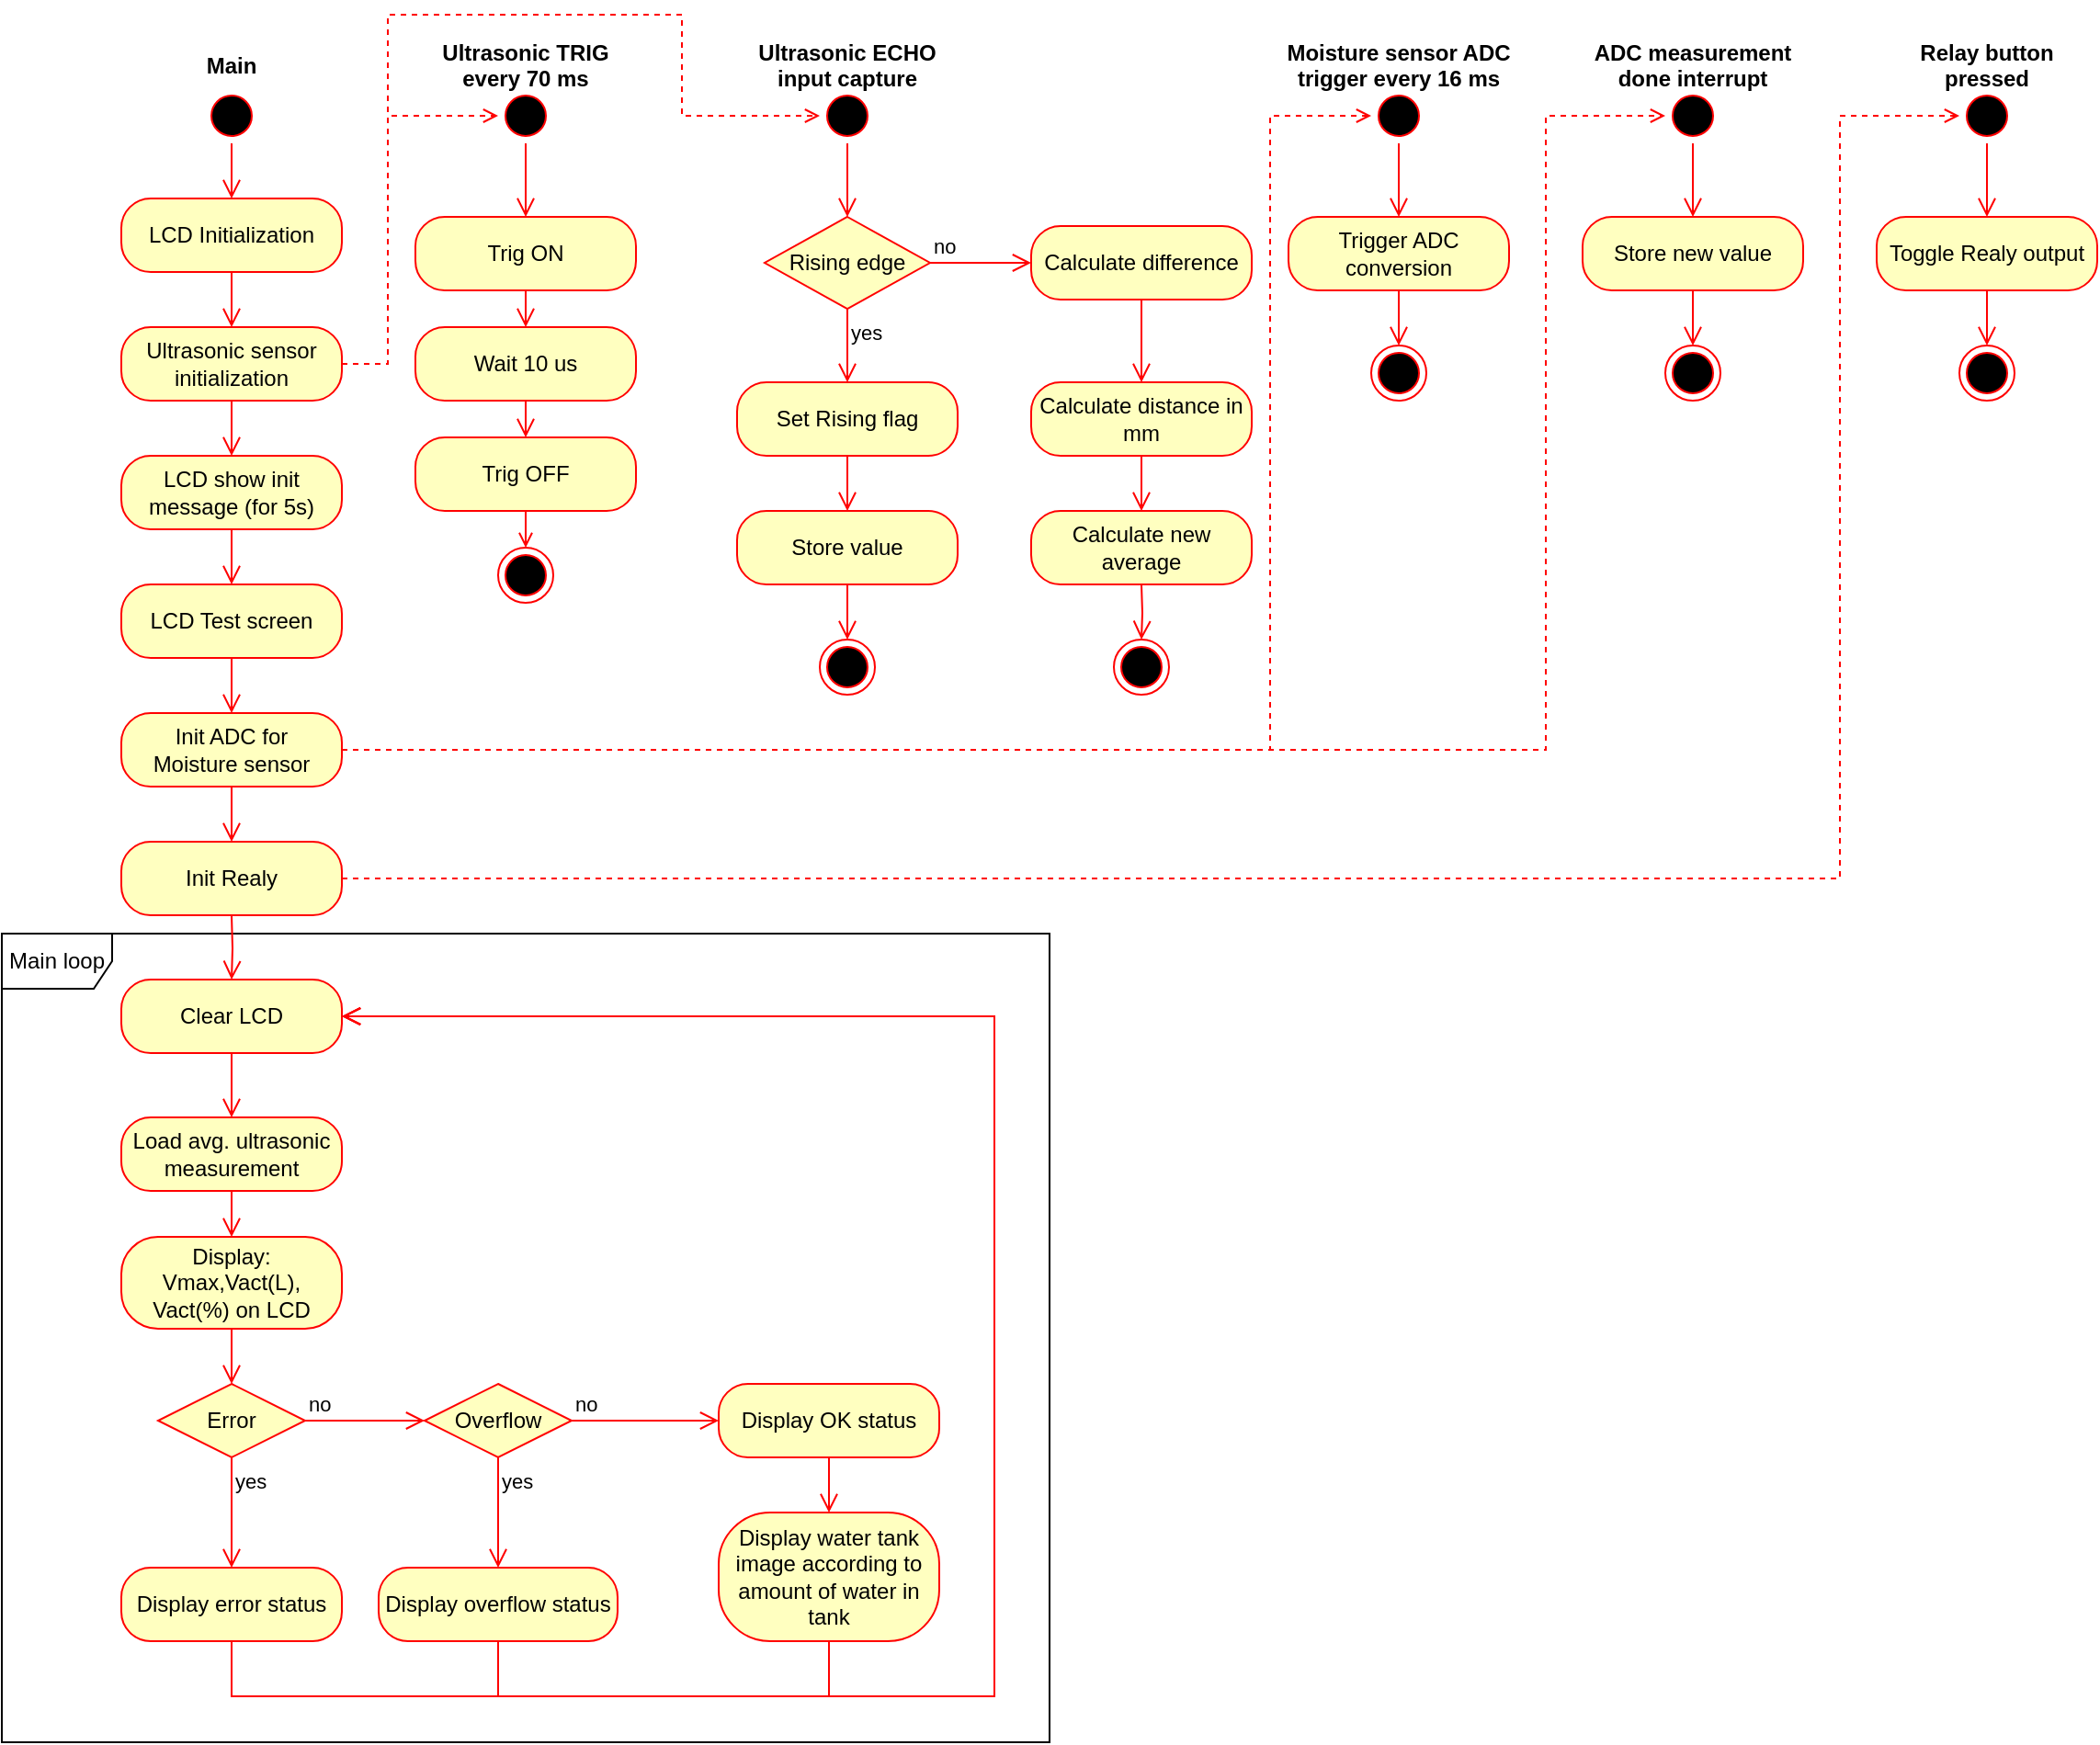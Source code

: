 <mxfile version="15.8.4" type="device"><diagram id="z1nekGf8eW0a7RWI4xDd" name="Page-1"><mxGraphModel dx="1422" dy="857" grid="1" gridSize="10" guides="1" tooltips="1" connect="1" arrows="1" fold="1" page="1" pageScale="1" pageWidth="1654" pageHeight="1169" math="0" shadow="0"><root><mxCell id="0"/><mxCell id="1" parent="0"/><mxCell id="4L7bsbjiRuO6WVenPrlL-49" value="Main loop" style="shape=umlFrame;whiteSpace=wrap;html=1;" vertex="1" parent="1"><mxGeometry x="20" y="540" width="570" height="440" as="geometry"/></mxCell><mxCell id="4L7bsbjiRuO6WVenPrlL-2" value="" style="ellipse;html=1;shape=startState;fillColor=#000000;strokeColor=#ff0000;" vertex="1" parent="1"><mxGeometry x="130" y="80" width="30" height="30" as="geometry"/></mxCell><mxCell id="4L7bsbjiRuO6WVenPrlL-3" value="" style="edgeStyle=orthogonalEdgeStyle;html=1;verticalAlign=bottom;endArrow=open;endSize=8;strokeColor=#ff0000;rounded=0;entryX=0.5;entryY=0;entryDx=0;entryDy=0;" edge="1" source="4L7bsbjiRuO6WVenPrlL-2" parent="1" target="4L7bsbjiRuO6WVenPrlL-5"><mxGeometry relative="1" as="geometry"><mxPoint x="145" y="170" as="targetPoint"/></mxGeometry></mxCell><mxCell id="4L7bsbjiRuO6WVenPrlL-4" value="Main" style="text;align=center;fontStyle=1;verticalAlign=middle;spacingLeft=3;spacingRight=3;strokeColor=none;rotatable=0;points=[[0,0.5],[1,0.5]];portConstraint=eastwest;" vertex="1" parent="1"><mxGeometry x="105" y="54" width="80" height="26" as="geometry"/></mxCell><mxCell id="4L7bsbjiRuO6WVenPrlL-5" value="LCD Initialization" style="rounded=1;whiteSpace=wrap;html=1;arcSize=40;fontColor=#000000;fillColor=#ffffc0;strokeColor=#ff0000;" vertex="1" parent="1"><mxGeometry x="85" y="140" width="120" height="40" as="geometry"/></mxCell><mxCell id="4L7bsbjiRuO6WVenPrlL-6" value="" style="edgeStyle=orthogonalEdgeStyle;html=1;verticalAlign=bottom;endArrow=open;endSize=8;strokeColor=#ff0000;rounded=0;entryX=0.5;entryY=0;entryDx=0;entryDy=0;" edge="1" source="4L7bsbjiRuO6WVenPrlL-5" parent="1" target="4L7bsbjiRuO6WVenPrlL-7"><mxGeometry relative="1" as="geometry"><mxPoint x="145" y="220" as="targetPoint"/></mxGeometry></mxCell><mxCell id="4L7bsbjiRuO6WVenPrlL-104" style="edgeStyle=orthogonalEdgeStyle;rounded=0;orthogonalLoop=1;jettySize=auto;html=1;exitX=1;exitY=0.5;exitDx=0;exitDy=0;entryX=0;entryY=0.5;entryDx=0;entryDy=0;endArrow=open;endFill=1;strokeColor=#FF0000;dashed=1;" edge="1" parent="1" source="4L7bsbjiRuO6WVenPrlL-7" target="4L7bsbjiRuO6WVenPrlL-56"><mxGeometry relative="1" as="geometry"><Array as="points"><mxPoint x="230" y="230"/><mxPoint x="230" y="95"/></Array></mxGeometry></mxCell><mxCell id="4L7bsbjiRuO6WVenPrlL-105" style="edgeStyle=orthogonalEdgeStyle;rounded=0;orthogonalLoop=1;jettySize=auto;html=1;exitX=1;exitY=0.5;exitDx=0;exitDy=0;entryX=0;entryY=0.5;entryDx=0;entryDy=0;dashed=1;endArrow=open;endFill=1;strokeColor=#FF0000;" edge="1" parent="1" source="4L7bsbjiRuO6WVenPrlL-7" target="4L7bsbjiRuO6WVenPrlL-67"><mxGeometry relative="1" as="geometry"><Array as="points"><mxPoint x="230" y="230"/><mxPoint x="230" y="40"/><mxPoint x="390" y="40"/><mxPoint x="390" y="95"/></Array></mxGeometry></mxCell><mxCell id="4L7bsbjiRuO6WVenPrlL-7" value="Ultrasonic sensor initialization" style="rounded=1;whiteSpace=wrap;html=1;arcSize=40;fontColor=#000000;fillColor=#ffffc0;strokeColor=#ff0000;" vertex="1" parent="1"><mxGeometry x="85" y="210" width="120" height="40" as="geometry"/></mxCell><mxCell id="4L7bsbjiRuO6WVenPrlL-8" value="LCD show init message (for 5s)" style="rounded=1;whiteSpace=wrap;html=1;arcSize=40;fontColor=#000000;fillColor=#ffffc0;strokeColor=#ff0000;" vertex="1" parent="1"><mxGeometry x="85" y="280" width="120" height="40" as="geometry"/></mxCell><mxCell id="4L7bsbjiRuO6WVenPrlL-10" value="" style="edgeStyle=orthogonalEdgeStyle;html=1;verticalAlign=bottom;endArrow=open;endSize=8;strokeColor=#ff0000;rounded=0;entryX=0.5;entryY=0;entryDx=0;entryDy=0;exitX=0.5;exitY=1;exitDx=0;exitDy=0;" edge="1" parent="1" source="4L7bsbjiRuO6WVenPrlL-7" target="4L7bsbjiRuO6WVenPrlL-8"><mxGeometry relative="1" as="geometry"><mxPoint x="140" y="280" as="targetPoint"/><mxPoint x="140" y="250" as="sourcePoint"/></mxGeometry></mxCell><mxCell id="4L7bsbjiRuO6WVenPrlL-11" value="LCD Test screen" style="rounded=1;whiteSpace=wrap;html=1;arcSize=40;fontColor=#000000;fillColor=#ffffc0;strokeColor=#ff0000;" vertex="1" parent="1"><mxGeometry x="85" y="350" width="120" height="40" as="geometry"/></mxCell><mxCell id="4L7bsbjiRuO6WVenPrlL-13" value="" style="edgeStyle=orthogonalEdgeStyle;html=1;verticalAlign=bottom;endArrow=open;endSize=8;strokeColor=#ff0000;rounded=0;entryX=0.5;entryY=0;entryDx=0;entryDy=0;exitX=0.5;exitY=1;exitDx=0;exitDy=0;" edge="1" parent="1" source="4L7bsbjiRuO6WVenPrlL-8" target="4L7bsbjiRuO6WVenPrlL-11"><mxGeometry relative="1" as="geometry"><mxPoint x="155" y="290" as="targetPoint"/><mxPoint x="155" y="260" as="sourcePoint"/></mxGeometry></mxCell><mxCell id="4L7bsbjiRuO6WVenPrlL-16" value="" style="edgeStyle=orthogonalEdgeStyle;html=1;verticalAlign=bottom;endArrow=open;endSize=8;strokeColor=#ff0000;rounded=0;entryX=0.5;entryY=0;entryDx=0;entryDy=0;exitX=0.5;exitY=1;exitDx=0;exitDy=0;" edge="1" parent="1" source="4L7bsbjiRuO6WVenPrlL-11"><mxGeometry relative="1" as="geometry"><mxPoint x="145" y="420.0" as="targetPoint"/><mxPoint x="145" y="400" as="sourcePoint"/><Array as="points"/></mxGeometry></mxCell><mxCell id="4L7bsbjiRuO6WVenPrlL-25" style="edgeStyle=orthogonalEdgeStyle;html=1;verticalAlign=bottom;endArrow=open;endSize=8;strokeColor=#ff0000;rounded=0;entryX=0.5;entryY=0;entryDx=0;entryDy=0;exitX=0.5;exitY=1;exitDx=0;exitDy=0;" edge="1" parent="1" target="4L7bsbjiRuO6WVenPrlL-23"><mxGeometry relative="1" as="geometry"><mxPoint x="145" y="530" as="sourcePoint"/></mxGeometry></mxCell><mxCell id="4L7bsbjiRuO6WVenPrlL-106" style="edgeStyle=orthogonalEdgeStyle;rounded=0;orthogonalLoop=1;jettySize=auto;html=1;exitX=1;exitY=0.5;exitDx=0;exitDy=0;entryX=0;entryY=0.5;entryDx=0;entryDy=0;dashed=1;endArrow=open;endFill=1;strokeColor=#FF0000;" edge="1" parent="1" source="4L7bsbjiRuO6WVenPrlL-109" target="4L7bsbjiRuO6WVenPrlL-86"><mxGeometry relative="1" as="geometry"><mxPoint x="205" y="510" as="sourcePoint"/><Array as="points"><mxPoint x="710" y="440"/><mxPoint x="710" y="95"/></Array></mxGeometry></mxCell><mxCell id="4L7bsbjiRuO6WVenPrlL-107" style="edgeStyle=orthogonalEdgeStyle;rounded=0;orthogonalLoop=1;jettySize=auto;html=1;exitX=1;exitY=0.5;exitDx=0;exitDy=0;entryX=0;entryY=0.5;entryDx=0;entryDy=0;dashed=1;endArrow=open;endFill=1;strokeColor=#FF0000;" edge="1" parent="1" source="4L7bsbjiRuO6WVenPrlL-109" target="4L7bsbjiRuO6WVenPrlL-92"><mxGeometry relative="1" as="geometry"><mxPoint x="205" y="510" as="sourcePoint"/><Array as="points"><mxPoint x="860" y="440"/><mxPoint x="860" y="95"/></Array></mxGeometry></mxCell><mxCell id="4L7bsbjiRuO6WVenPrlL-19" value="" style="edgeStyle=orthogonalEdgeStyle;html=1;verticalAlign=bottom;endArrow=open;endSize=8;strokeColor=#ff0000;rounded=0;entryX=0.5;entryY=0;entryDx=0;entryDy=0;exitX=0.5;exitY=1;exitDx=0;exitDy=0;" edge="1" parent="1"><mxGeometry relative="1" as="geometry"><mxPoint x="145" y="490" as="targetPoint"/><mxPoint x="145" y="460" as="sourcePoint"/><Array as="points"/></mxGeometry></mxCell><mxCell id="4L7bsbjiRuO6WVenPrlL-23" value="Clear LCD" style="rounded=1;whiteSpace=wrap;html=1;arcSize=40;fontColor=#000000;fillColor=#ffffc0;strokeColor=#ff0000;" vertex="1" parent="1"><mxGeometry x="85" y="565" width="120" height="40" as="geometry"/></mxCell><mxCell id="4L7bsbjiRuO6WVenPrlL-28" value="Display:&lt;br&gt;Vmax,Vact(L),&lt;br&gt;Vact(%) on LCD" style="rounded=1;whiteSpace=wrap;html=1;arcSize=40;fontColor=#000000;fillColor=#ffffc0;strokeColor=#ff0000;" vertex="1" parent="1"><mxGeometry x="85" y="705" width="120" height="50" as="geometry"/></mxCell><mxCell id="4L7bsbjiRuO6WVenPrlL-30" value="Error" style="rhombus;whiteSpace=wrap;html=1;fillColor=#ffffc0;strokeColor=#ff0000;" vertex="1" parent="1"><mxGeometry x="105" y="785" width="80" height="40" as="geometry"/></mxCell><mxCell id="4L7bsbjiRuO6WVenPrlL-31" value="no" style="edgeStyle=orthogonalEdgeStyle;html=1;align=left;verticalAlign=bottom;endArrow=open;endSize=8;strokeColor=#ff0000;rounded=0;entryX=0;entryY=0.5;entryDx=0;entryDy=0;" edge="1" source="4L7bsbjiRuO6WVenPrlL-30" parent="1" target="4L7bsbjiRuO6WVenPrlL-35"><mxGeometry x="-1" relative="1" as="geometry"><mxPoint x="285" y="805" as="targetPoint"/></mxGeometry></mxCell><mxCell id="4L7bsbjiRuO6WVenPrlL-32" value="yes" style="edgeStyle=orthogonalEdgeStyle;html=1;align=left;verticalAlign=top;endArrow=open;endSize=8;strokeColor=#ff0000;rounded=0;" edge="1" source="4L7bsbjiRuO6WVenPrlL-30" parent="1"><mxGeometry x="-1" relative="1" as="geometry"><mxPoint x="145" y="885" as="targetPoint"/></mxGeometry></mxCell><mxCell id="4L7bsbjiRuO6WVenPrlL-34" style="edgeStyle=orthogonalEdgeStyle;html=1;verticalAlign=bottom;endArrow=open;endSize=8;strokeColor=#ff0000;rounded=0;entryX=0.5;entryY=0;entryDx=0;entryDy=0;exitX=0.5;exitY=1;exitDx=0;exitDy=0;" edge="1" parent="1" source="4L7bsbjiRuO6WVenPrlL-28" target="4L7bsbjiRuO6WVenPrlL-30"><mxGeometry relative="1" as="geometry"><mxPoint x="155" y="680" as="sourcePoint"/><mxPoint x="155" y="715" as="targetPoint"/></mxGeometry></mxCell><mxCell id="4L7bsbjiRuO6WVenPrlL-35" value="Overflow" style="rhombus;whiteSpace=wrap;html=1;fillColor=#ffffc0;strokeColor=#ff0000;" vertex="1" parent="1"><mxGeometry x="250" y="785" width="80" height="40" as="geometry"/></mxCell><mxCell id="4L7bsbjiRuO6WVenPrlL-36" value="no" style="edgeStyle=orthogonalEdgeStyle;html=1;align=left;verticalAlign=bottom;endArrow=open;endSize=8;strokeColor=#ff0000;rounded=0;" edge="1" source="4L7bsbjiRuO6WVenPrlL-35" parent="1"><mxGeometry x="-1" relative="1" as="geometry"><mxPoint x="410" y="805" as="targetPoint"/></mxGeometry></mxCell><mxCell id="4L7bsbjiRuO6WVenPrlL-37" value="yes" style="edgeStyle=orthogonalEdgeStyle;html=1;align=left;verticalAlign=top;endArrow=open;endSize=8;strokeColor=#ff0000;rounded=0;entryX=0.5;entryY=0;entryDx=0;entryDy=0;" edge="1" source="4L7bsbjiRuO6WVenPrlL-35" parent="1" target="4L7bsbjiRuO6WVenPrlL-39"><mxGeometry x="-1" relative="1" as="geometry"><mxPoint x="290" y="885" as="targetPoint"/></mxGeometry></mxCell><mxCell id="4L7bsbjiRuO6WVenPrlL-38" value="Display error status" style="rounded=1;whiteSpace=wrap;html=1;arcSize=40;fontColor=#000000;fillColor=#ffffc0;strokeColor=#ff0000;" vertex="1" parent="1"><mxGeometry x="85" y="885" width="120" height="40" as="geometry"/></mxCell><mxCell id="4L7bsbjiRuO6WVenPrlL-39" value="Display overflow status" style="rounded=1;whiteSpace=wrap;html=1;arcSize=40;fontColor=#000000;fillColor=#ffffc0;strokeColor=#ff0000;" vertex="1" parent="1"><mxGeometry x="225" y="885" width="130" height="40" as="geometry"/></mxCell><mxCell id="4L7bsbjiRuO6WVenPrlL-40" value="Display OK status" style="rounded=1;whiteSpace=wrap;html=1;arcSize=40;fontColor=#000000;fillColor=#ffffc0;strokeColor=#ff0000;" vertex="1" parent="1"><mxGeometry x="410" y="785" width="120" height="40" as="geometry"/></mxCell><mxCell id="4L7bsbjiRuO6WVenPrlL-41" value="" style="edgeStyle=orthogonalEdgeStyle;html=1;verticalAlign=bottom;endArrow=open;endSize=8;strokeColor=#ff0000;rounded=0;entryX=0.5;entryY=0;entryDx=0;entryDy=0;" edge="1" source="4L7bsbjiRuO6WVenPrlL-40" parent="1" target="4L7bsbjiRuO6WVenPrlL-42"><mxGeometry relative="1" as="geometry"><mxPoint x="470" y="885" as="targetPoint"/></mxGeometry></mxCell><mxCell id="4L7bsbjiRuO6WVenPrlL-42" value="Display water tank image according to amount of water in tank" style="rounded=1;whiteSpace=wrap;html=1;arcSize=40;fontColor=#000000;fillColor=#ffffc0;strokeColor=#ff0000;" vertex="1" parent="1"><mxGeometry x="410" y="855" width="120" height="70" as="geometry"/></mxCell><mxCell id="4L7bsbjiRuO6WVenPrlL-45" style="edgeStyle=orthogonalEdgeStyle;html=1;verticalAlign=bottom;endArrow=open;endSize=8;strokeColor=#ff0000;rounded=0;exitX=0.5;exitY=1;exitDx=0;exitDy=0;entryX=1;entryY=0.5;entryDx=0;entryDy=0;" edge="1" parent="1" source="4L7bsbjiRuO6WVenPrlL-38" target="4L7bsbjiRuO6WVenPrlL-23"><mxGeometry relative="1" as="geometry"><mxPoint x="155" y="680" as="sourcePoint"/><mxPoint x="205" y="650" as="targetPoint"/><Array as="points"><mxPoint x="145" y="955"/><mxPoint x="560" y="955"/><mxPoint x="560" y="585"/></Array></mxGeometry></mxCell><mxCell id="4L7bsbjiRuO6WVenPrlL-46" style="edgeStyle=orthogonalEdgeStyle;html=1;verticalAlign=bottom;endArrow=open;endSize=8;strokeColor=#ff0000;rounded=0;exitX=0.5;exitY=1;exitDx=0;exitDy=0;entryX=1;entryY=0.5;entryDx=0;entryDy=0;" edge="1" parent="1" source="4L7bsbjiRuO6WVenPrlL-39" target="4L7bsbjiRuO6WVenPrlL-23"><mxGeometry relative="1" as="geometry"><mxPoint x="155" y="935" as="sourcePoint"/><mxPoint x="205" y="580" as="targetPoint"/><Array as="points"><mxPoint x="290" y="955"/><mxPoint x="560" y="955"/><mxPoint x="560" y="585"/></Array></mxGeometry></mxCell><mxCell id="4L7bsbjiRuO6WVenPrlL-48" style="edgeStyle=orthogonalEdgeStyle;html=1;verticalAlign=bottom;endArrow=open;endSize=8;strokeColor=#ff0000;rounded=0;exitX=0.5;exitY=1;exitDx=0;exitDy=0;entryX=1;entryY=0.5;entryDx=0;entryDy=0;" edge="1" parent="1" source="4L7bsbjiRuO6WVenPrlL-42" target="4L7bsbjiRuO6WVenPrlL-23"><mxGeometry relative="1" as="geometry"><mxPoint x="300" y="935" as="sourcePoint"/><mxPoint x="205" y="650" as="targetPoint"/><Array as="points"><mxPoint x="470" y="955"/><mxPoint x="560" y="955"/><mxPoint x="560" y="585"/></Array></mxGeometry></mxCell><mxCell id="4L7bsbjiRuO6WVenPrlL-52" value="Load avg. ultrasonic measurement" style="rounded=1;whiteSpace=wrap;html=1;arcSize=40;fontColor=#000000;fillColor=#ffffc0;strokeColor=#ff0000;" vertex="1" parent="1"><mxGeometry x="85" y="640" width="120" height="40" as="geometry"/></mxCell><mxCell id="4L7bsbjiRuO6WVenPrlL-53" value="" style="edgeStyle=orthogonalEdgeStyle;html=1;verticalAlign=bottom;endArrow=open;endSize=8;strokeColor=#ff0000;rounded=0;entryX=0.5;entryY=0;entryDx=0;entryDy=0;" edge="1" source="4L7bsbjiRuO6WVenPrlL-52" parent="1" target="4L7bsbjiRuO6WVenPrlL-28"><mxGeometry relative="1" as="geometry"><mxPoint x="145" y="710" as="targetPoint"/></mxGeometry></mxCell><mxCell id="4L7bsbjiRuO6WVenPrlL-54" value="" style="edgeStyle=orthogonalEdgeStyle;html=1;verticalAlign=bottom;endArrow=open;endSize=8;strokeColor=#ff0000;rounded=0;entryX=0.5;entryY=0;entryDx=0;entryDy=0;exitX=0.5;exitY=1;exitDx=0;exitDy=0;" edge="1" parent="1" source="4L7bsbjiRuO6WVenPrlL-23" target="4L7bsbjiRuO6WVenPrlL-52"><mxGeometry relative="1" as="geometry"><mxPoint x="155" y="715" as="targetPoint"/><mxPoint x="155" y="690" as="sourcePoint"/></mxGeometry></mxCell><mxCell id="4L7bsbjiRuO6WVenPrlL-60" style="edgeStyle=orthogonalEdgeStyle;html=1;verticalAlign=bottom;endArrow=open;endSize=8;strokeColor=#ff0000;rounded=0;entryX=0.5;entryY=0;entryDx=0;entryDy=0;" edge="1" parent="1" source="4L7bsbjiRuO6WVenPrlL-55" target="4L7bsbjiRuO6WVenPrlL-59"><mxGeometry relative="1" as="geometry"/></mxCell><mxCell id="4L7bsbjiRuO6WVenPrlL-55" value="Trig ON" style="rounded=1;whiteSpace=wrap;html=1;arcSize=40;fontColor=#000000;fillColor=#ffffc0;strokeColor=#ff0000;" vertex="1" parent="1"><mxGeometry x="245" y="150" width="120" height="40" as="geometry"/></mxCell><mxCell id="4L7bsbjiRuO6WVenPrlL-56" value="" style="ellipse;html=1;shape=startState;fillColor=#000000;strokeColor=#ff0000;" vertex="1" parent="1"><mxGeometry x="290" y="80" width="30" height="30" as="geometry"/></mxCell><mxCell id="4L7bsbjiRuO6WVenPrlL-57" value="" style="edgeStyle=orthogonalEdgeStyle;html=1;verticalAlign=bottom;endArrow=open;endSize=8;strokeColor=#ff0000;rounded=0;entryX=0.5;entryY=0;entryDx=0;entryDy=0;" edge="1" parent="1" source="4L7bsbjiRuO6WVenPrlL-56" target="4L7bsbjiRuO6WVenPrlL-55"><mxGeometry relative="1" as="geometry"><mxPoint x="305" y="140" as="targetPoint"/></mxGeometry></mxCell><mxCell id="4L7bsbjiRuO6WVenPrlL-58" value="Ultrasonic TRIG&#10;every 70 ms" style="text;align=center;fontStyle=1;verticalAlign=middle;spacingLeft=3;spacingRight=3;strokeColor=none;rotatable=0;points=[[0,0.5],[1,0.5]];portConstraint=eastwest;" vertex="1" parent="1"><mxGeometry x="265" y="54" width="80" height="26" as="geometry"/></mxCell><mxCell id="4L7bsbjiRuO6WVenPrlL-59" value="Wait 10 us" style="rounded=1;whiteSpace=wrap;html=1;arcSize=40;fontColor=#000000;fillColor=#ffffc0;strokeColor=#ff0000;" vertex="1" parent="1"><mxGeometry x="245" y="210" width="120" height="40" as="geometry"/></mxCell><mxCell id="4L7bsbjiRuO6WVenPrlL-64" style="edgeStyle=orthogonalEdgeStyle;rounded=0;orthogonalLoop=1;jettySize=auto;html=1;exitX=0.5;exitY=1;exitDx=0;exitDy=0;entryX=0.5;entryY=0;entryDx=0;entryDy=0;endArrow=open;endFill=1;strokeColor=#FF0000;" edge="1" parent="1" source="4L7bsbjiRuO6WVenPrlL-61" target="4L7bsbjiRuO6WVenPrlL-63"><mxGeometry relative="1" as="geometry"/></mxCell><mxCell id="4L7bsbjiRuO6WVenPrlL-61" value="Trig OFF" style="rounded=1;whiteSpace=wrap;html=1;arcSize=40;fontColor=#000000;fillColor=#ffffc0;strokeColor=#ff0000;" vertex="1" parent="1"><mxGeometry x="245" y="270" width="120" height="40" as="geometry"/></mxCell><mxCell id="4L7bsbjiRuO6WVenPrlL-62" value="" style="edgeStyle=orthogonalEdgeStyle;html=1;verticalAlign=bottom;endArrow=open;endSize=8;strokeColor=#ff0000;rounded=0;entryX=0.5;entryY=0;entryDx=0;entryDy=0;exitX=0.5;exitY=1;exitDx=0;exitDy=0;" edge="1" parent="1" source="4L7bsbjiRuO6WVenPrlL-59" target="4L7bsbjiRuO6WVenPrlL-61"><mxGeometry relative="1" as="geometry"><mxPoint x="315" y="160" as="targetPoint"/><mxPoint x="315" y="120" as="sourcePoint"/></mxGeometry></mxCell><mxCell id="4L7bsbjiRuO6WVenPrlL-63" value="" style="ellipse;html=1;shape=endState;fillColor=#000000;strokeColor=#ff0000;" vertex="1" parent="1"><mxGeometry x="290" y="330" width="30" height="30" as="geometry"/></mxCell><mxCell id="4L7bsbjiRuO6WVenPrlL-67" value="" style="ellipse;html=1;shape=startState;fillColor=#000000;strokeColor=#ff0000;" vertex="1" parent="1"><mxGeometry x="465" y="80" width="30" height="30" as="geometry"/></mxCell><mxCell id="4L7bsbjiRuO6WVenPrlL-68" value="" style="edgeStyle=orthogonalEdgeStyle;html=1;verticalAlign=bottom;endArrow=open;endSize=8;strokeColor=#ff0000;rounded=0;entryX=0.5;entryY=0;entryDx=0;entryDy=0;" edge="1" parent="1" source="4L7bsbjiRuO6WVenPrlL-67" target="4L7bsbjiRuO6WVenPrlL-70"><mxGeometry relative="1" as="geometry"><mxPoint x="480.0" y="150" as="targetPoint"/></mxGeometry></mxCell><mxCell id="4L7bsbjiRuO6WVenPrlL-69" value="Ultrasonic ECHO&#10;input capture" style="text;align=center;fontStyle=1;verticalAlign=middle;spacingLeft=3;spacingRight=3;strokeColor=none;rotatable=0;points=[[0,0.5],[1,0.5]];portConstraint=eastwest;" vertex="1" parent="1"><mxGeometry x="440" y="54" width="80" height="26" as="geometry"/></mxCell><mxCell id="4L7bsbjiRuO6WVenPrlL-70" value="Rising edge" style="rhombus;whiteSpace=wrap;html=1;fillColor=#ffffc0;strokeColor=#ff0000;" vertex="1" parent="1"><mxGeometry x="435" y="150" width="90" height="50" as="geometry"/></mxCell><mxCell id="4L7bsbjiRuO6WVenPrlL-71" value="no" style="edgeStyle=orthogonalEdgeStyle;html=1;align=left;verticalAlign=bottom;endArrow=open;endSize=8;strokeColor=#ff0000;rounded=0;entryX=0;entryY=0.5;entryDx=0;entryDy=0;" edge="1" source="4L7bsbjiRuO6WVenPrlL-70" parent="1" target="4L7bsbjiRuO6WVenPrlL-79"><mxGeometry x="-1" relative="1" as="geometry"><mxPoint x="560" y="190" as="targetPoint"/><Array as="points"/></mxGeometry></mxCell><mxCell id="4L7bsbjiRuO6WVenPrlL-72" value="yes" style="edgeStyle=orthogonalEdgeStyle;html=1;align=left;verticalAlign=top;endArrow=open;endSize=8;strokeColor=#ff0000;rounded=0;entryX=0.5;entryY=0;entryDx=0;entryDy=0;" edge="1" source="4L7bsbjiRuO6WVenPrlL-70" parent="1" target="4L7bsbjiRuO6WVenPrlL-73"><mxGeometry x="-1" relative="1" as="geometry"><mxPoint x="480" y="250" as="targetPoint"/></mxGeometry></mxCell><mxCell id="4L7bsbjiRuO6WVenPrlL-73" value="Set Rising flag" style="rounded=1;whiteSpace=wrap;html=1;arcSize=40;fontColor=#000000;fillColor=#ffffc0;strokeColor=#ff0000;" vertex="1" parent="1"><mxGeometry x="420" y="240" width="120" height="40" as="geometry"/></mxCell><mxCell id="4L7bsbjiRuO6WVenPrlL-74" value="Store value" style="rounded=1;whiteSpace=wrap;html=1;arcSize=40;fontColor=#000000;fillColor=#ffffc0;strokeColor=#ff0000;" vertex="1" parent="1"><mxGeometry x="420" y="310" width="120" height="40" as="geometry"/></mxCell><mxCell id="4L7bsbjiRuO6WVenPrlL-75" value="" style="edgeStyle=orthogonalEdgeStyle;html=1;verticalAlign=bottom;endArrow=open;endSize=8;strokeColor=#ff0000;rounded=0;entryX=0.5;entryY=0;entryDx=0;entryDy=0;" edge="1" source="4L7bsbjiRuO6WVenPrlL-74" parent="1" target="4L7bsbjiRuO6WVenPrlL-78"><mxGeometry relative="1" as="geometry"><mxPoint x="480" y="405" as="targetPoint"/></mxGeometry></mxCell><mxCell id="4L7bsbjiRuO6WVenPrlL-77" value="" style="edgeStyle=orthogonalEdgeStyle;html=1;verticalAlign=bottom;endArrow=open;endSize=8;strokeColor=#ff0000;rounded=0;exitX=0.5;exitY=1;exitDx=0;exitDy=0;entryX=0.5;entryY=0;entryDx=0;entryDy=0;" edge="1" parent="1" source="4L7bsbjiRuO6WVenPrlL-73" target="4L7bsbjiRuO6WVenPrlL-74"><mxGeometry relative="1" as="geometry"><mxPoint x="490" y="415" as="targetPoint"/><mxPoint x="490" y="360" as="sourcePoint"/></mxGeometry></mxCell><mxCell id="4L7bsbjiRuO6WVenPrlL-78" value="" style="ellipse;html=1;shape=endState;fillColor=#000000;strokeColor=#ff0000;" vertex="1" parent="1"><mxGeometry x="465" y="380" width="30" height="30" as="geometry"/></mxCell><mxCell id="4L7bsbjiRuO6WVenPrlL-79" value="Calculate difference" style="rounded=1;whiteSpace=wrap;html=1;arcSize=40;fontColor=#000000;fillColor=#ffffc0;strokeColor=#ff0000;" vertex="1" parent="1"><mxGeometry x="580" y="155" width="120" height="40" as="geometry"/></mxCell><mxCell id="4L7bsbjiRuO6WVenPrlL-80" value="" style="edgeStyle=orthogonalEdgeStyle;html=1;verticalAlign=bottom;endArrow=open;endSize=8;strokeColor=#ff0000;rounded=0;entryX=0.5;entryY=0;entryDx=0;entryDy=0;" edge="1" source="4L7bsbjiRuO6WVenPrlL-79" parent="1" target="4L7bsbjiRuO6WVenPrlL-81"><mxGeometry relative="1" as="geometry"><mxPoint x="640" y="220" as="targetPoint"/><Array as="points"/></mxGeometry></mxCell><mxCell id="4L7bsbjiRuO6WVenPrlL-81" value="Calculate distance in mm" style="rounded=1;whiteSpace=wrap;html=1;arcSize=40;fontColor=#000000;fillColor=#ffffc0;strokeColor=#ff0000;" vertex="1" parent="1"><mxGeometry x="580" y="240" width="120" height="40" as="geometry"/></mxCell><mxCell id="4L7bsbjiRuO6WVenPrlL-82" value="Calculate new average" style="rounded=1;whiteSpace=wrap;html=1;arcSize=40;fontColor=#000000;fillColor=#ffffc0;strokeColor=#ff0000;" vertex="1" parent="1"><mxGeometry x="580" y="310" width="120" height="40" as="geometry"/></mxCell><mxCell id="4L7bsbjiRuO6WVenPrlL-83" value="" style="edgeStyle=orthogonalEdgeStyle;html=1;verticalAlign=bottom;endArrow=open;endSize=8;strokeColor=#ff0000;rounded=0;entryX=0.5;entryY=0;entryDx=0;entryDy=0;exitX=0.5;exitY=1;exitDx=0;exitDy=0;" edge="1" parent="1" source="4L7bsbjiRuO6WVenPrlL-81" target="4L7bsbjiRuO6WVenPrlL-82"><mxGeometry relative="1" as="geometry"><mxPoint x="750" y="240" as="targetPoint"/><mxPoint x="750" y="205" as="sourcePoint"/><Array as="points"><mxPoint x="640" y="300"/><mxPoint x="640" y="300"/></Array></mxGeometry></mxCell><mxCell id="4L7bsbjiRuO6WVenPrlL-84" value="" style="edgeStyle=orthogonalEdgeStyle;html=1;verticalAlign=bottom;endArrow=open;endSize=8;strokeColor=#ff0000;rounded=0;entryX=0.5;entryY=0;entryDx=0;entryDy=0;" edge="1" parent="1" target="4L7bsbjiRuO6WVenPrlL-85"><mxGeometry relative="1" as="geometry"><mxPoint x="640" y="405" as="targetPoint"/><mxPoint x="640" y="350" as="sourcePoint"/></mxGeometry></mxCell><mxCell id="4L7bsbjiRuO6WVenPrlL-85" value="" style="ellipse;html=1;shape=endState;fillColor=#000000;strokeColor=#ff0000;" vertex="1" parent="1"><mxGeometry x="625" y="380" width="30" height="30" as="geometry"/></mxCell><mxCell id="4L7bsbjiRuO6WVenPrlL-86" value="" style="ellipse;html=1;shape=startState;fillColor=#000000;strokeColor=#ff0000;" vertex="1" parent="1"><mxGeometry x="765" y="80" width="30" height="30" as="geometry"/></mxCell><mxCell id="4L7bsbjiRuO6WVenPrlL-87" value="Moisture sensor ADC&#10;trigger every 16 ms" style="text;align=center;fontStyle=1;verticalAlign=middle;spacingLeft=3;spacingRight=3;strokeColor=none;rotatable=0;points=[[0,0.5],[1,0.5]];portConstraint=eastwest;" vertex="1" parent="1"><mxGeometry x="740" y="54" width="80" height="26" as="geometry"/></mxCell><mxCell id="4L7bsbjiRuO6WVenPrlL-88" value="Trigger ADC conversion" style="rounded=1;whiteSpace=wrap;html=1;arcSize=40;fontColor=#000000;fillColor=#ffffc0;strokeColor=#ff0000;" vertex="1" parent="1"><mxGeometry x="720" y="150" width="120" height="40" as="geometry"/></mxCell><mxCell id="4L7bsbjiRuO6WVenPrlL-89" value="" style="edgeStyle=orthogonalEdgeStyle;html=1;verticalAlign=bottom;endArrow=open;endSize=8;strokeColor=#ff0000;rounded=0;entryX=0.5;entryY=0;entryDx=0;entryDy=0;" edge="1" source="4L7bsbjiRuO6WVenPrlL-88" parent="1" target="4L7bsbjiRuO6WVenPrlL-91"><mxGeometry relative="1" as="geometry"><mxPoint x="780" y="250" as="targetPoint"/></mxGeometry></mxCell><mxCell id="4L7bsbjiRuO6WVenPrlL-90" value="" style="edgeStyle=orthogonalEdgeStyle;html=1;verticalAlign=bottom;endArrow=open;endSize=8;strokeColor=#ff0000;rounded=0;entryX=0.5;entryY=0;entryDx=0;entryDy=0;exitX=0.5;exitY=1;exitDx=0;exitDy=0;" edge="1" parent="1" source="4L7bsbjiRuO6WVenPrlL-86" target="4L7bsbjiRuO6WVenPrlL-88"><mxGeometry relative="1" as="geometry"><mxPoint x="490" y="160" as="targetPoint"/><mxPoint x="490" y="120" as="sourcePoint"/></mxGeometry></mxCell><mxCell id="4L7bsbjiRuO6WVenPrlL-91" value="" style="ellipse;html=1;shape=endState;fillColor=#000000;strokeColor=#ff0000;" vertex="1" parent="1"><mxGeometry x="765" y="220" width="30" height="30" as="geometry"/></mxCell><mxCell id="4L7bsbjiRuO6WVenPrlL-92" value="" style="ellipse;html=1;shape=startState;fillColor=#000000;strokeColor=#ff0000;" vertex="1" parent="1"><mxGeometry x="925" y="80" width="30" height="30" as="geometry"/></mxCell><mxCell id="4L7bsbjiRuO6WVenPrlL-93" value="ADC measurement&#10;done interrupt" style="text;align=center;fontStyle=1;verticalAlign=middle;spacingLeft=3;spacingRight=3;strokeColor=none;rotatable=0;points=[[0,0.5],[1,0.5]];portConstraint=eastwest;" vertex="1" parent="1"><mxGeometry x="900" y="54" width="80" height="26" as="geometry"/></mxCell><mxCell id="4L7bsbjiRuO6WVenPrlL-94" value="Store new value" style="rounded=1;whiteSpace=wrap;html=1;arcSize=40;fontColor=#000000;fillColor=#ffffc0;strokeColor=#ff0000;" vertex="1" parent="1"><mxGeometry x="880" y="150" width="120" height="40" as="geometry"/></mxCell><mxCell id="4L7bsbjiRuO6WVenPrlL-95" value="" style="edgeStyle=orthogonalEdgeStyle;html=1;verticalAlign=bottom;endArrow=open;endSize=8;strokeColor=#ff0000;rounded=0;entryX=0.5;entryY=0;entryDx=0;entryDy=0;" edge="1" parent="1" source="4L7bsbjiRuO6WVenPrlL-94" target="4L7bsbjiRuO6WVenPrlL-97"><mxGeometry relative="1" as="geometry"><mxPoint x="940" y="250" as="targetPoint"/></mxGeometry></mxCell><mxCell id="4L7bsbjiRuO6WVenPrlL-96" value="" style="edgeStyle=orthogonalEdgeStyle;html=1;verticalAlign=bottom;endArrow=open;endSize=8;strokeColor=#ff0000;rounded=0;entryX=0.5;entryY=0;entryDx=0;entryDy=0;exitX=0.5;exitY=1;exitDx=0;exitDy=0;" edge="1" parent="1" source="4L7bsbjiRuO6WVenPrlL-92" target="4L7bsbjiRuO6WVenPrlL-94"><mxGeometry relative="1" as="geometry"><mxPoint x="650" y="160" as="targetPoint"/><mxPoint x="650" y="120" as="sourcePoint"/></mxGeometry></mxCell><mxCell id="4L7bsbjiRuO6WVenPrlL-97" value="" style="ellipse;html=1;shape=endState;fillColor=#000000;strokeColor=#ff0000;" vertex="1" parent="1"><mxGeometry x="925" y="220" width="30" height="30" as="geometry"/></mxCell><mxCell id="4L7bsbjiRuO6WVenPrlL-98" value="" style="ellipse;html=1;shape=startState;fillColor=#000000;strokeColor=#ff0000;" vertex="1" parent="1"><mxGeometry x="1085" y="80" width="30" height="30" as="geometry"/></mxCell><mxCell id="4L7bsbjiRuO6WVenPrlL-99" value="Relay button &#10;pressed" style="text;align=center;fontStyle=1;verticalAlign=middle;spacingLeft=3;spacingRight=3;strokeColor=none;rotatable=0;points=[[0,0.5],[1,0.5]];portConstraint=eastwest;" vertex="1" parent="1"><mxGeometry x="1060" y="54" width="80" height="26" as="geometry"/></mxCell><mxCell id="4L7bsbjiRuO6WVenPrlL-100" value="Toggle Realy output" style="rounded=1;whiteSpace=wrap;html=1;arcSize=40;fontColor=#000000;fillColor=#ffffc0;strokeColor=#ff0000;" vertex="1" parent="1"><mxGeometry x="1040" y="150" width="120" height="40" as="geometry"/></mxCell><mxCell id="4L7bsbjiRuO6WVenPrlL-101" value="" style="edgeStyle=orthogonalEdgeStyle;html=1;verticalAlign=bottom;endArrow=open;endSize=8;strokeColor=#ff0000;rounded=0;entryX=0.5;entryY=0;entryDx=0;entryDy=0;" edge="1" parent="1" source="4L7bsbjiRuO6WVenPrlL-100" target="4L7bsbjiRuO6WVenPrlL-103"><mxGeometry relative="1" as="geometry"><mxPoint x="1100" y="250" as="targetPoint"/></mxGeometry></mxCell><mxCell id="4L7bsbjiRuO6WVenPrlL-102" value="" style="edgeStyle=orthogonalEdgeStyle;html=1;verticalAlign=bottom;endArrow=open;endSize=8;strokeColor=#ff0000;rounded=0;entryX=0.5;entryY=0;entryDx=0;entryDy=0;exitX=0.5;exitY=1;exitDx=0;exitDy=0;" edge="1" parent="1" source="4L7bsbjiRuO6WVenPrlL-98" target="4L7bsbjiRuO6WVenPrlL-100"><mxGeometry relative="1" as="geometry"><mxPoint x="810" y="160" as="targetPoint"/><mxPoint x="810" y="120" as="sourcePoint"/></mxGeometry></mxCell><mxCell id="4L7bsbjiRuO6WVenPrlL-103" value="" style="ellipse;html=1;shape=endState;fillColor=#000000;strokeColor=#ff0000;" vertex="1" parent="1"><mxGeometry x="1085" y="220" width="30" height="30" as="geometry"/></mxCell><mxCell id="4L7bsbjiRuO6WVenPrlL-110" style="edgeStyle=orthogonalEdgeStyle;rounded=0;orthogonalLoop=1;jettySize=auto;html=1;exitX=1;exitY=0.5;exitDx=0;exitDy=0;entryX=0;entryY=0.5;entryDx=0;entryDy=0;dashed=1;endArrow=open;endFill=1;strokeColor=#FF0000;" edge="1" parent="1" source="4L7bsbjiRuO6WVenPrlL-108" target="4L7bsbjiRuO6WVenPrlL-98"><mxGeometry relative="1" as="geometry"><Array as="points"><mxPoint x="1020" y="510"/><mxPoint x="1020" y="95"/></Array></mxGeometry></mxCell><mxCell id="4L7bsbjiRuO6WVenPrlL-108" value="Init Realy" style="rounded=1;whiteSpace=wrap;html=1;arcSize=40;fontColor=#000000;fillColor=#ffffc0;strokeColor=#ff0000;" vertex="1" parent="1"><mxGeometry x="85" y="490" width="120" height="40" as="geometry"/></mxCell><mxCell id="4L7bsbjiRuO6WVenPrlL-109" value="Init ADC for &lt;br&gt;Moisture sensor" style="rounded=1;whiteSpace=wrap;html=1;arcSize=40;fontColor=#000000;fillColor=#ffffc0;strokeColor=#ff0000;" vertex="1" parent="1"><mxGeometry x="85" y="420" width="120" height="40" as="geometry"/></mxCell></root></mxGraphModel></diagram></mxfile>